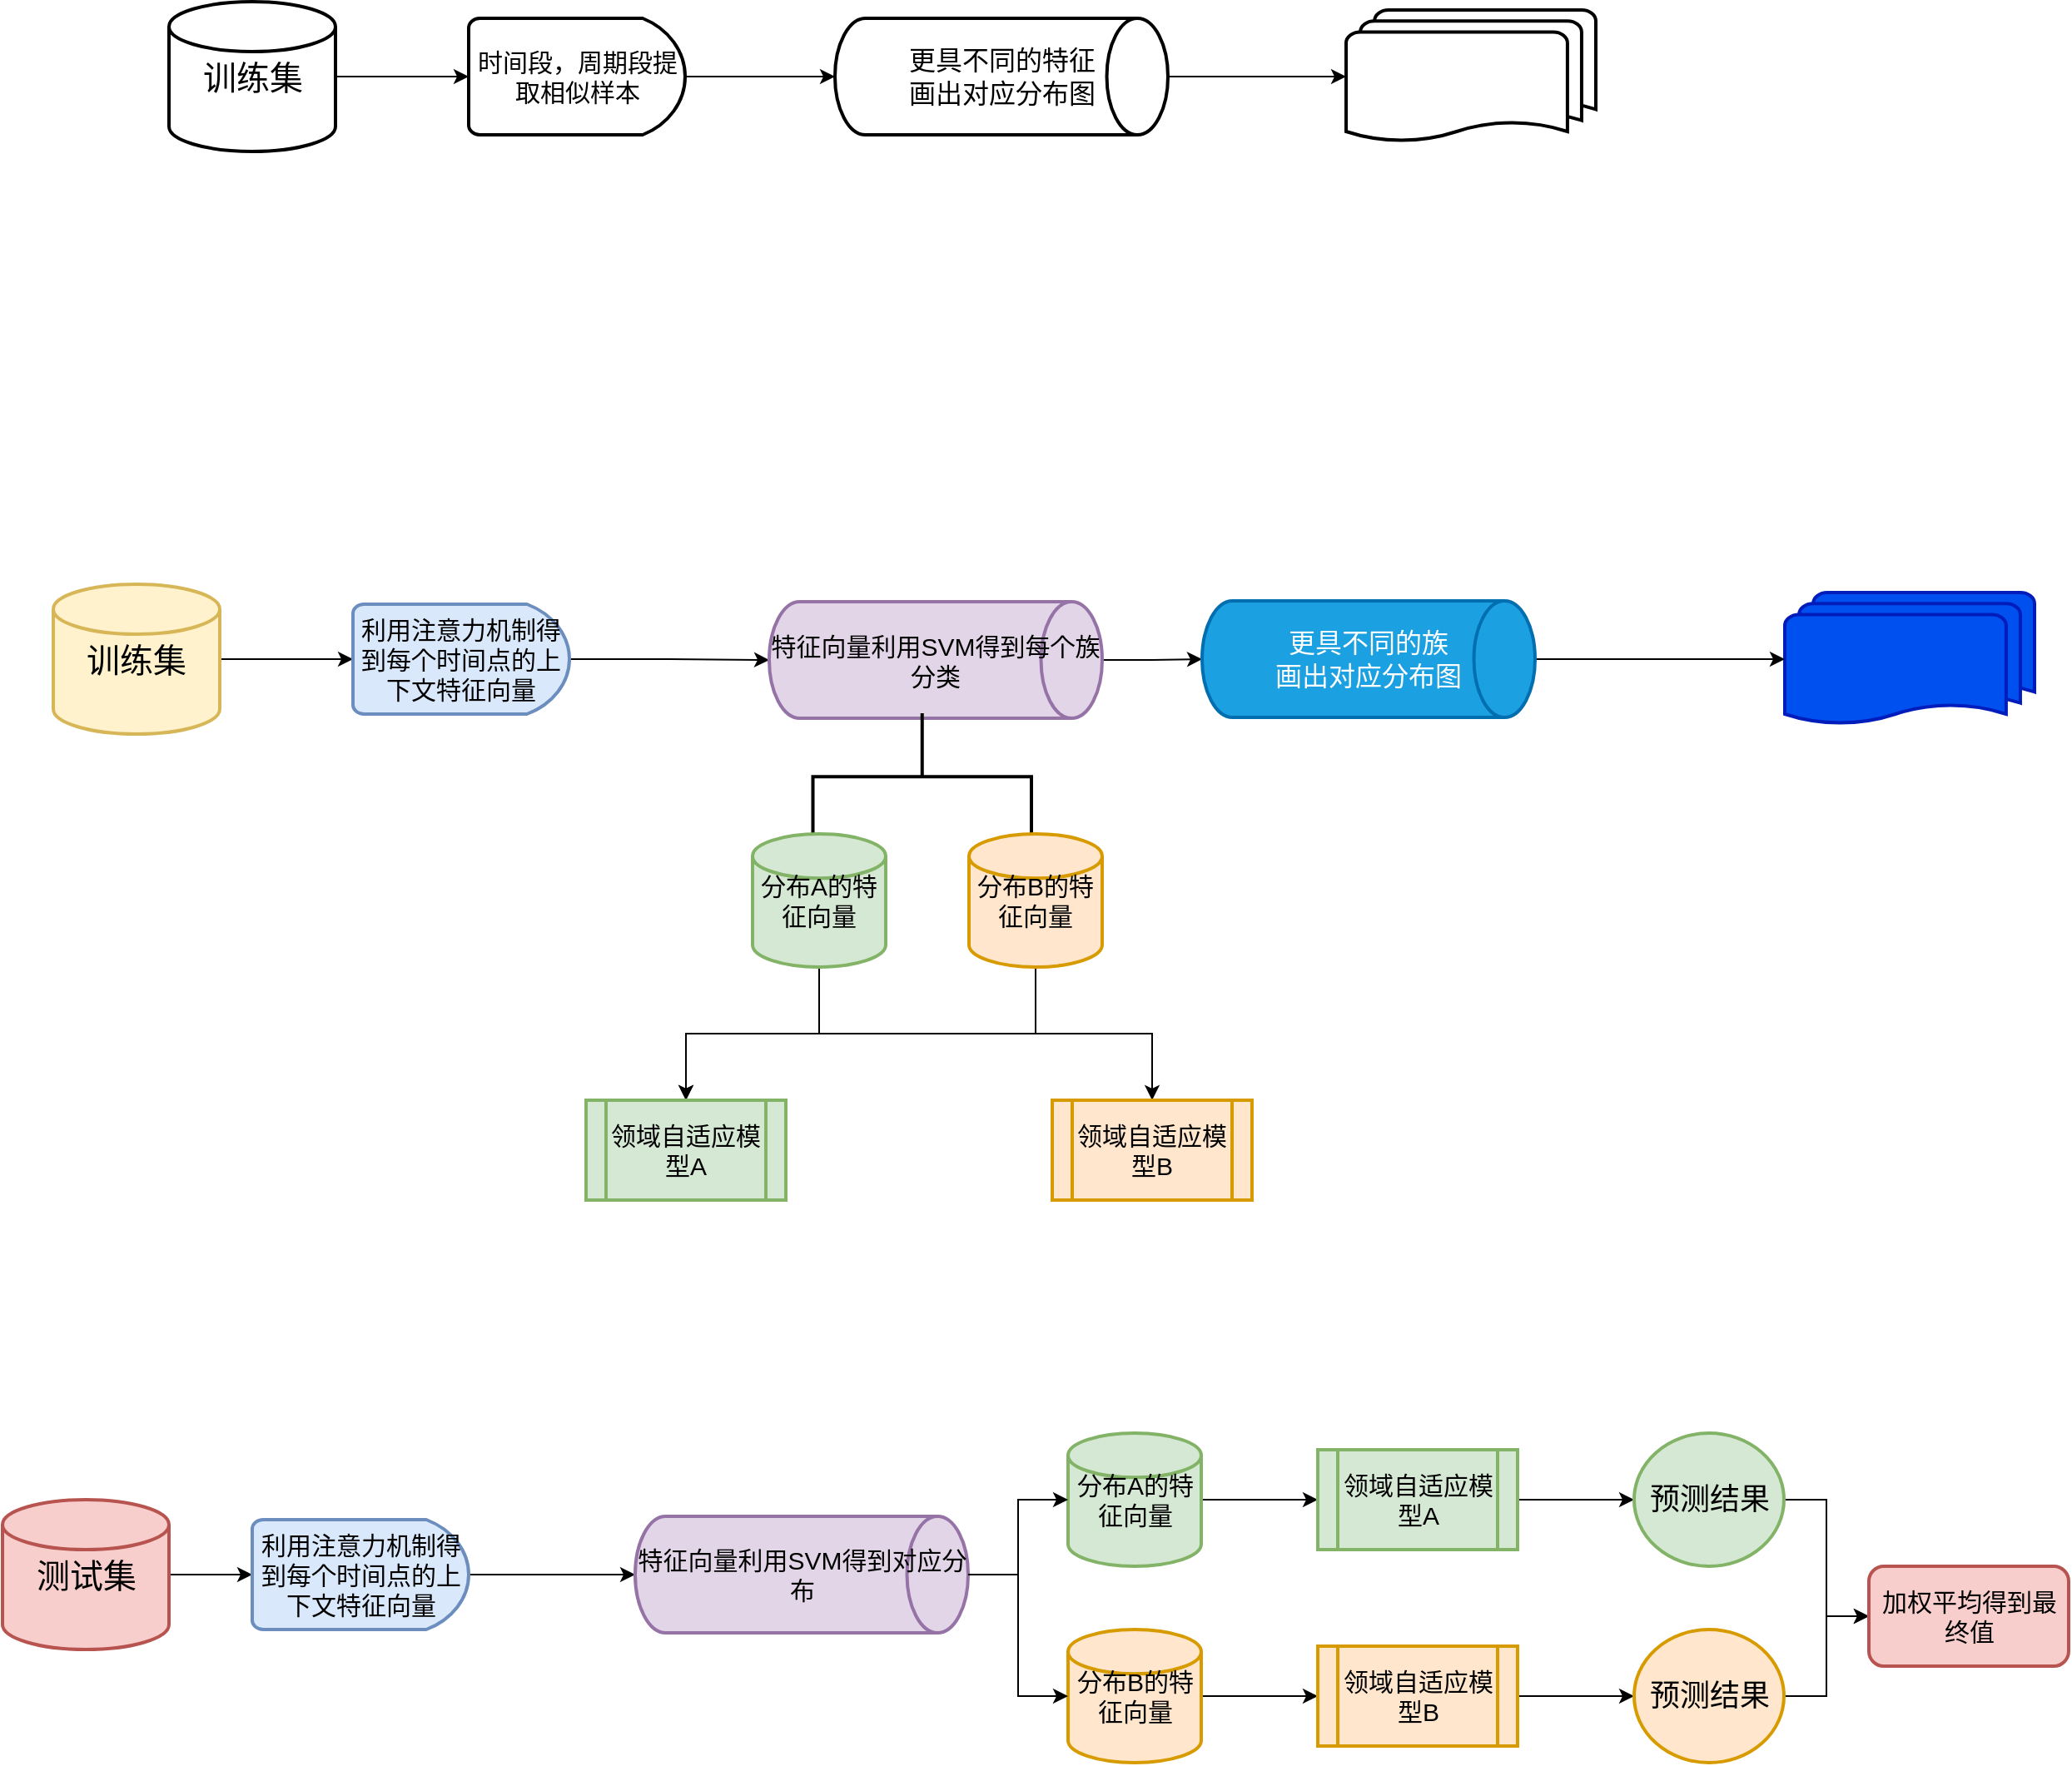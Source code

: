 <mxfile version="24.7.17">
  <diagram name="第 1 页" id="Lr8rNc75jEq_sfbISUg0">
    <mxGraphModel dx="1687" dy="908" grid="1" gridSize="10" guides="1" tooltips="1" connect="1" arrows="1" fold="1" page="1" pageScale="1" pageWidth="827" pageHeight="1169" math="0" shadow="0">
      <root>
        <mxCell id="0" />
        <mxCell id="1" parent="0" />
        <mxCell id="WvJ2tnsxohybZ3xUwnh2-2" value="&lt;font style=&quot;font-size: 20px;&quot;&gt;训练集&lt;/font&gt;" style="strokeWidth=2;html=1;shape=mxgraph.flowchart.database;whiteSpace=wrap;" vertex="1" parent="1">
          <mxGeometry x="189.5" y="10" width="100" height="90" as="geometry" />
        </mxCell>
        <mxCell id="WvJ2tnsxohybZ3xUwnh2-3" value="&lt;font style=&quot;font-size: 15px;&quot;&gt;时间段，周期段提取相似样本&lt;/font&gt;" style="strokeWidth=2;html=1;shape=mxgraph.flowchart.delay;whiteSpace=wrap;" vertex="1" parent="1">
          <mxGeometry x="369.5" y="20" width="130" height="70" as="geometry" />
        </mxCell>
        <mxCell id="WvJ2tnsxohybZ3xUwnh2-4" value="&lt;font style=&quot;font-size: 16px;&quot;&gt;更具不同的特征&lt;/font&gt;&lt;div&gt;&lt;font style=&quot;font-size: 16px;&quot;&gt;画出对应分布图&lt;/font&gt;&lt;/div&gt;" style="strokeWidth=2;html=1;shape=mxgraph.flowchart.direct_data;whiteSpace=wrap;" vertex="1" parent="1">
          <mxGeometry x="589.5" y="20" width="200" height="70" as="geometry" />
        </mxCell>
        <mxCell id="WvJ2tnsxohybZ3xUwnh2-5" value="" style="strokeWidth=2;html=1;shape=mxgraph.flowchart.multi-document;whiteSpace=wrap;" vertex="1" parent="1">
          <mxGeometry x="896.5" y="15" width="150" height="80" as="geometry" />
        </mxCell>
        <mxCell id="WvJ2tnsxohybZ3xUwnh2-6" style="edgeStyle=orthogonalEdgeStyle;rounded=0;orthogonalLoop=1;jettySize=auto;html=1;exitX=1;exitY=0.5;exitDx=0;exitDy=0;exitPerimeter=0;entryX=0;entryY=0.5;entryDx=0;entryDy=0;entryPerimeter=0;" edge="1" parent="1" source="WvJ2tnsxohybZ3xUwnh2-3" target="WvJ2tnsxohybZ3xUwnh2-4">
          <mxGeometry relative="1" as="geometry" />
        </mxCell>
        <mxCell id="WvJ2tnsxohybZ3xUwnh2-8" style="edgeStyle=orthogonalEdgeStyle;rounded=0;orthogonalLoop=1;jettySize=auto;html=1;exitX=1;exitY=0.5;exitDx=0;exitDy=0;exitPerimeter=0;entryX=0;entryY=0.5;entryDx=0;entryDy=0;entryPerimeter=0;" edge="1" parent="1" source="WvJ2tnsxohybZ3xUwnh2-4" target="WvJ2tnsxohybZ3xUwnh2-5">
          <mxGeometry relative="1" as="geometry" />
        </mxCell>
        <mxCell id="WvJ2tnsxohybZ3xUwnh2-18" style="edgeStyle=orthogonalEdgeStyle;rounded=0;orthogonalLoop=1;jettySize=auto;html=1;exitX=1;exitY=0.5;exitDx=0;exitDy=0;exitPerimeter=0;entryX=0;entryY=0.5;entryDx=0;entryDy=0;entryPerimeter=0;" edge="1" parent="1" source="WvJ2tnsxohybZ3xUwnh2-2" target="WvJ2tnsxohybZ3xUwnh2-3">
          <mxGeometry relative="1" as="geometry" />
        </mxCell>
        <mxCell id="WvJ2tnsxohybZ3xUwnh2-21" value="" style="edgeStyle=orthogonalEdgeStyle;rounded=0;orthogonalLoop=1;jettySize=auto;html=1;" edge="1" parent="1" source="WvJ2tnsxohybZ3xUwnh2-19" target="WvJ2tnsxohybZ3xUwnh2-20">
          <mxGeometry relative="1" as="geometry" />
        </mxCell>
        <mxCell id="WvJ2tnsxohybZ3xUwnh2-19" value="&lt;font style=&quot;font-size: 20px;&quot;&gt;训练集&lt;/font&gt;" style="strokeWidth=2;html=1;shape=mxgraph.flowchart.database;whiteSpace=wrap;fillColor=#fff2cc;strokeColor=#d6b656;" vertex="1" parent="1">
          <mxGeometry x="120" y="360" width="100" height="90" as="geometry" />
        </mxCell>
        <mxCell id="WvJ2tnsxohybZ3xUwnh2-22" value="" style="edgeStyle=orthogonalEdgeStyle;rounded=0;orthogonalLoop=1;jettySize=auto;html=1;entryX=0;entryY=0.5;entryDx=0;entryDy=0;entryPerimeter=0;" edge="1" parent="1" source="WvJ2tnsxohybZ3xUwnh2-20" target="WvJ2tnsxohybZ3xUwnh2-29">
          <mxGeometry relative="1" as="geometry">
            <mxPoint x="510" y="405.5" as="targetPoint" />
          </mxGeometry>
        </mxCell>
        <mxCell id="WvJ2tnsxohybZ3xUwnh2-20" value="&lt;font style=&quot;font-size: 15px;&quot;&gt;利用注意力机制得到每个时间点的上下文特征向量&lt;/font&gt;" style="strokeWidth=2;html=1;shape=mxgraph.flowchart.delay;whiteSpace=wrap;fillColor=#dae8fc;strokeColor=#6c8ebf;" vertex="1" parent="1">
          <mxGeometry x="300" y="372" width="130" height="66" as="geometry" />
        </mxCell>
        <mxCell id="WvJ2tnsxohybZ3xUwnh2-34" value="" style="edgeStyle=orthogonalEdgeStyle;rounded=0;orthogonalLoop=1;jettySize=auto;html=1;" edge="1" parent="1" source="WvJ2tnsxohybZ3xUwnh2-29" target="WvJ2tnsxohybZ3xUwnh2-33">
          <mxGeometry relative="1" as="geometry" />
        </mxCell>
        <mxCell id="WvJ2tnsxohybZ3xUwnh2-29" value="&lt;span style=&quot;font-size: 15px;&quot;&gt;特征向量利用SVM得到每个族分类&lt;/span&gt;" style="strokeWidth=2;html=1;shape=mxgraph.flowchart.direct_data;whiteSpace=wrap;fillColor=#e1d5e7;strokeColor=#9673a6;" vertex="1" parent="1">
          <mxGeometry x="550" y="370.5" width="200" height="70" as="geometry" />
        </mxCell>
        <mxCell id="WvJ2tnsxohybZ3xUwnh2-30" value="" style="strokeWidth=2;html=1;shape=mxgraph.flowchart.multi-document;whiteSpace=wrap;fillColor=#0050ef;fontColor=#ffffff;strokeColor=#001DBC;" vertex="1" parent="1">
          <mxGeometry x="1160" y="365" width="150" height="80" as="geometry" />
        </mxCell>
        <mxCell id="WvJ2tnsxohybZ3xUwnh2-31" style="edgeStyle=orthogonalEdgeStyle;rounded=0;orthogonalLoop=1;jettySize=auto;html=1;exitX=1;exitY=0.5;exitDx=0;exitDy=0;exitPerimeter=0;entryX=0;entryY=0.5;entryDx=0;entryDy=0;entryPerimeter=0;" edge="1" parent="1" source="WvJ2tnsxohybZ3xUwnh2-33" target="WvJ2tnsxohybZ3xUwnh2-30">
          <mxGeometry relative="1" as="geometry" />
        </mxCell>
        <mxCell id="WvJ2tnsxohybZ3xUwnh2-33" value="&lt;font style=&quot;font-size: 16px;&quot;&gt;更具不同的族&lt;/font&gt;&lt;div&gt;&lt;font style=&quot;font-size: 16px;&quot;&gt;画出对应分布图&lt;/font&gt;&lt;/div&gt;" style="strokeWidth=2;html=1;shape=mxgraph.flowchart.direct_data;whiteSpace=wrap;fillColor=#1ba1e2;fontColor=#ffffff;strokeColor=#006EAF;" vertex="1" parent="1">
          <mxGeometry x="810" y="370" width="200" height="70" as="geometry" />
        </mxCell>
        <mxCell id="WvJ2tnsxohybZ3xUwnh2-37" value="" style="strokeWidth=2;html=1;shape=mxgraph.flowchart.annotation_2;align=left;labelPosition=right;pointerEvents=1;rotation=90;" vertex="1" parent="1">
          <mxGeometry x="603.75" y="410" width="76.25" height="131.25" as="geometry" />
        </mxCell>
        <mxCell id="WvJ2tnsxohybZ3xUwnh2-43" value="" style="edgeStyle=orthogonalEdgeStyle;rounded=0;orthogonalLoop=1;jettySize=auto;html=1;" edge="1" parent="1" source="WvJ2tnsxohybZ3xUwnh2-35" target="WvJ2tnsxohybZ3xUwnh2-42">
          <mxGeometry relative="1" as="geometry" />
        </mxCell>
        <mxCell id="WvJ2tnsxohybZ3xUwnh2-35" value="&lt;font style=&quot;font-size: 15px;&quot;&gt;分布A的特征向量&lt;/font&gt;" style="strokeWidth=2;html=1;shape=mxgraph.flowchart.database;whiteSpace=wrap;fillColor=#d5e8d4;strokeColor=#82b366;" vertex="1" parent="1">
          <mxGeometry x="540" y="510" width="80" height="80" as="geometry" />
        </mxCell>
        <mxCell id="WvJ2tnsxohybZ3xUwnh2-49" style="edgeStyle=orthogonalEdgeStyle;rounded=0;orthogonalLoop=1;jettySize=auto;html=1;exitX=0.5;exitY=1;exitDx=0;exitDy=0;exitPerimeter=0;entryX=0.5;entryY=0;entryDx=0;entryDy=0;" edge="1" parent="1" source="WvJ2tnsxohybZ3xUwnh2-41" target="WvJ2tnsxohybZ3xUwnh2-42">
          <mxGeometry relative="1" as="geometry" />
        </mxCell>
        <mxCell id="WvJ2tnsxohybZ3xUwnh2-51" style="edgeStyle=orthogonalEdgeStyle;rounded=0;orthogonalLoop=1;jettySize=auto;html=1;exitX=0.5;exitY=1;exitDx=0;exitDy=0;exitPerimeter=0;entryX=0.5;entryY=0;entryDx=0;entryDy=0;" edge="1" parent="1" source="WvJ2tnsxohybZ3xUwnh2-41" target="WvJ2tnsxohybZ3xUwnh2-50">
          <mxGeometry relative="1" as="geometry" />
        </mxCell>
        <mxCell id="WvJ2tnsxohybZ3xUwnh2-41" value="&lt;font style=&quot;font-size: 15px;&quot;&gt;分布B的特征向量&lt;/font&gt;" style="strokeWidth=2;html=1;shape=mxgraph.flowchart.database;whiteSpace=wrap;fillColor=#ffe6cc;strokeColor=#d79b00;" vertex="1" parent="1">
          <mxGeometry x="670" y="510" width="80" height="80" as="geometry" />
        </mxCell>
        <mxCell id="WvJ2tnsxohybZ3xUwnh2-42" value="&lt;font style=&quot;font-size: 15px;&quot;&gt;领域自适应模型A&lt;/font&gt;" style="shape=process;whiteSpace=wrap;html=1;backgroundOutline=1;strokeWidth=2;fillColor=#d5e8d4;strokeColor=#82b366;" vertex="1" parent="1">
          <mxGeometry x="440" y="670" width="120" height="60" as="geometry" />
        </mxCell>
        <mxCell id="WvJ2tnsxohybZ3xUwnh2-50" value="&lt;font style=&quot;font-size: 15px;&quot;&gt;领域自适应模型B&lt;/font&gt;" style="shape=process;whiteSpace=wrap;html=1;backgroundOutline=1;strokeWidth=2;fillColor=#ffe6cc;strokeColor=#d79b00;" vertex="1" parent="1">
          <mxGeometry x="720" y="670" width="120" height="60" as="geometry" />
        </mxCell>
        <mxCell id="WvJ2tnsxohybZ3xUwnh2-54" value="" style="edgeStyle=orthogonalEdgeStyle;rounded=0;orthogonalLoop=1;jettySize=auto;html=1;" edge="1" parent="1" source="WvJ2tnsxohybZ3xUwnh2-52" target="WvJ2tnsxohybZ3xUwnh2-53">
          <mxGeometry relative="1" as="geometry" />
        </mxCell>
        <mxCell id="WvJ2tnsxohybZ3xUwnh2-52" value="&lt;font style=&quot;font-size: 20px;&quot;&gt;测试集&lt;/font&gt;" style="strokeWidth=2;html=1;shape=mxgraph.flowchart.database;whiteSpace=wrap;fillColor=#f8cecc;strokeColor=#b85450;" vertex="1" parent="1">
          <mxGeometry x="89.5" y="910" width="100" height="90" as="geometry" />
        </mxCell>
        <mxCell id="WvJ2tnsxohybZ3xUwnh2-56" value="" style="edgeStyle=orthogonalEdgeStyle;rounded=0;orthogonalLoop=1;jettySize=auto;html=1;" edge="1" parent="1" source="WvJ2tnsxohybZ3xUwnh2-53" target="WvJ2tnsxohybZ3xUwnh2-55">
          <mxGeometry relative="1" as="geometry" />
        </mxCell>
        <mxCell id="WvJ2tnsxohybZ3xUwnh2-53" value="&lt;font style=&quot;font-size: 15px;&quot;&gt;利用注意力机制得到每个时间点的上下文特征向量&lt;/font&gt;" style="strokeWidth=2;html=1;shape=mxgraph.flowchart.delay;whiteSpace=wrap;fillColor=#dae8fc;strokeColor=#6c8ebf;" vertex="1" parent="1">
          <mxGeometry x="239.5" y="922" width="130" height="66" as="geometry" />
        </mxCell>
        <mxCell id="WvJ2tnsxohybZ3xUwnh2-55" value="&lt;span style=&quot;font-size: 15px;&quot;&gt;特征向量利用SVM得到对应分布&lt;/span&gt;" style="strokeWidth=2;html=1;shape=mxgraph.flowchart.direct_data;whiteSpace=wrap;fillColor=#e1d5e7;strokeColor=#9673a6;" vertex="1" parent="1">
          <mxGeometry x="469.5" y="920" width="200" height="70" as="geometry" />
        </mxCell>
        <mxCell id="WvJ2tnsxohybZ3xUwnh2-61" style="edgeStyle=orthogonalEdgeStyle;rounded=0;orthogonalLoop=1;jettySize=auto;html=1;exitX=1;exitY=0.5;exitDx=0;exitDy=0;exitPerimeter=0;" edge="1" parent="1" source="WvJ2tnsxohybZ3xUwnh2-57">
          <mxGeometry relative="1" as="geometry">
            <mxPoint x="879.5" y="910" as="targetPoint" />
          </mxGeometry>
        </mxCell>
        <mxCell id="WvJ2tnsxohybZ3xUwnh2-57" value="&lt;font style=&quot;font-size: 15px;&quot;&gt;分布A的特征向量&lt;/font&gt;" style="strokeWidth=2;html=1;shape=mxgraph.flowchart.database;whiteSpace=wrap;fillColor=#d5e8d4;strokeColor=#82b366;" vertex="1" parent="1">
          <mxGeometry x="729.5" y="870" width="80" height="80" as="geometry" />
        </mxCell>
        <mxCell id="WvJ2tnsxohybZ3xUwnh2-64" value="" style="edgeStyle=orthogonalEdgeStyle;rounded=0;orthogonalLoop=1;jettySize=auto;html=1;" edge="1" parent="1" source="WvJ2tnsxohybZ3xUwnh2-58" target="WvJ2tnsxohybZ3xUwnh2-63">
          <mxGeometry relative="1" as="geometry" />
        </mxCell>
        <mxCell id="WvJ2tnsxohybZ3xUwnh2-58" value="&lt;font style=&quot;font-size: 15px;&quot;&gt;分布B的特征向量&lt;/font&gt;" style="strokeWidth=2;html=1;shape=mxgraph.flowchart.database;whiteSpace=wrap;fillColor=#ffe6cc;strokeColor=#d79b00;" vertex="1" parent="1">
          <mxGeometry x="729.5" y="988" width="80" height="80" as="geometry" />
        </mxCell>
        <mxCell id="WvJ2tnsxohybZ3xUwnh2-59" style="edgeStyle=orthogonalEdgeStyle;rounded=0;orthogonalLoop=1;jettySize=auto;html=1;exitX=1;exitY=0.5;exitDx=0;exitDy=0;exitPerimeter=0;entryX=0;entryY=0.5;entryDx=0;entryDy=0;entryPerimeter=0;" edge="1" parent="1" source="WvJ2tnsxohybZ3xUwnh2-55" target="WvJ2tnsxohybZ3xUwnh2-57">
          <mxGeometry relative="1" as="geometry" />
        </mxCell>
        <mxCell id="WvJ2tnsxohybZ3xUwnh2-60" style="edgeStyle=orthogonalEdgeStyle;rounded=0;orthogonalLoop=1;jettySize=auto;html=1;exitX=1;exitY=0.5;exitDx=0;exitDy=0;exitPerimeter=0;entryX=0;entryY=0.5;entryDx=0;entryDy=0;entryPerimeter=0;" edge="1" parent="1" source="WvJ2tnsxohybZ3xUwnh2-55" target="WvJ2tnsxohybZ3xUwnh2-58">
          <mxGeometry relative="1" as="geometry" />
        </mxCell>
        <mxCell id="WvJ2tnsxohybZ3xUwnh2-66" value="" style="edgeStyle=orthogonalEdgeStyle;rounded=0;orthogonalLoop=1;jettySize=auto;html=1;" edge="1" parent="1" source="WvJ2tnsxohybZ3xUwnh2-62" target="WvJ2tnsxohybZ3xUwnh2-65">
          <mxGeometry relative="1" as="geometry" />
        </mxCell>
        <mxCell id="WvJ2tnsxohybZ3xUwnh2-62" value="&lt;font style=&quot;font-size: 15px;&quot;&gt;领域自适应模型A&lt;/font&gt;" style="shape=process;whiteSpace=wrap;html=1;backgroundOutline=1;strokeWidth=2;fillColor=#d5e8d4;strokeColor=#82b366;" vertex="1" parent="1">
          <mxGeometry x="879.5" y="880" width="120" height="60" as="geometry" />
        </mxCell>
        <mxCell id="WvJ2tnsxohybZ3xUwnh2-68" value="" style="edgeStyle=orthogonalEdgeStyle;rounded=0;orthogonalLoop=1;jettySize=auto;html=1;" edge="1" parent="1" source="WvJ2tnsxohybZ3xUwnh2-63" target="WvJ2tnsxohybZ3xUwnh2-67">
          <mxGeometry relative="1" as="geometry" />
        </mxCell>
        <mxCell id="WvJ2tnsxohybZ3xUwnh2-63" value="&lt;font style=&quot;font-size: 15px;&quot;&gt;领域自适应模型B&lt;/font&gt;" style="shape=process;whiteSpace=wrap;html=1;backgroundOutline=1;strokeWidth=2;fillColor=#ffe6cc;strokeColor=#d79b00;" vertex="1" parent="1">
          <mxGeometry x="879.5" y="998" width="120" height="60" as="geometry" />
        </mxCell>
        <mxCell id="WvJ2tnsxohybZ3xUwnh2-70" value="" style="edgeStyle=orthogonalEdgeStyle;rounded=0;orthogonalLoop=1;jettySize=auto;html=1;" edge="1" parent="1" source="WvJ2tnsxohybZ3xUwnh2-65" target="WvJ2tnsxohybZ3xUwnh2-69">
          <mxGeometry relative="1" as="geometry" />
        </mxCell>
        <mxCell id="WvJ2tnsxohybZ3xUwnh2-65" value="&lt;font style=&quot;font-size: 18px;&quot;&gt;预测结果&lt;/font&gt;" style="ellipse;whiteSpace=wrap;html=1;strokeWidth=2;fillColor=#d5e8d4;strokeColor=#82b366;" vertex="1" parent="1">
          <mxGeometry x="1069.5" y="870" width="90" height="80" as="geometry" />
        </mxCell>
        <mxCell id="WvJ2tnsxohybZ3xUwnh2-71" value="" style="edgeStyle=orthogonalEdgeStyle;rounded=0;orthogonalLoop=1;jettySize=auto;html=1;" edge="1" parent="1" source="WvJ2tnsxohybZ3xUwnh2-67" target="WvJ2tnsxohybZ3xUwnh2-69">
          <mxGeometry relative="1" as="geometry" />
        </mxCell>
        <mxCell id="WvJ2tnsxohybZ3xUwnh2-67" value="&lt;font style=&quot;font-size: 18px;&quot;&gt;预测结果&lt;/font&gt;" style="ellipse;whiteSpace=wrap;html=1;strokeWidth=2;fillColor=#ffe6cc;strokeColor=#d79b00;" vertex="1" parent="1">
          <mxGeometry x="1069.5" y="988" width="90" height="80" as="geometry" />
        </mxCell>
        <mxCell id="WvJ2tnsxohybZ3xUwnh2-69" value="&lt;font style=&quot;font-size: 15px;&quot;&gt;加权平均得到最终值&lt;/font&gt;" style="rounded=1;whiteSpace=wrap;html=1;strokeWidth=2;fillColor=#f8cecc;strokeColor=#b85450;" vertex="1" parent="1">
          <mxGeometry x="1210.5" y="950" width="120" height="60" as="geometry" />
        </mxCell>
      </root>
    </mxGraphModel>
  </diagram>
</mxfile>
